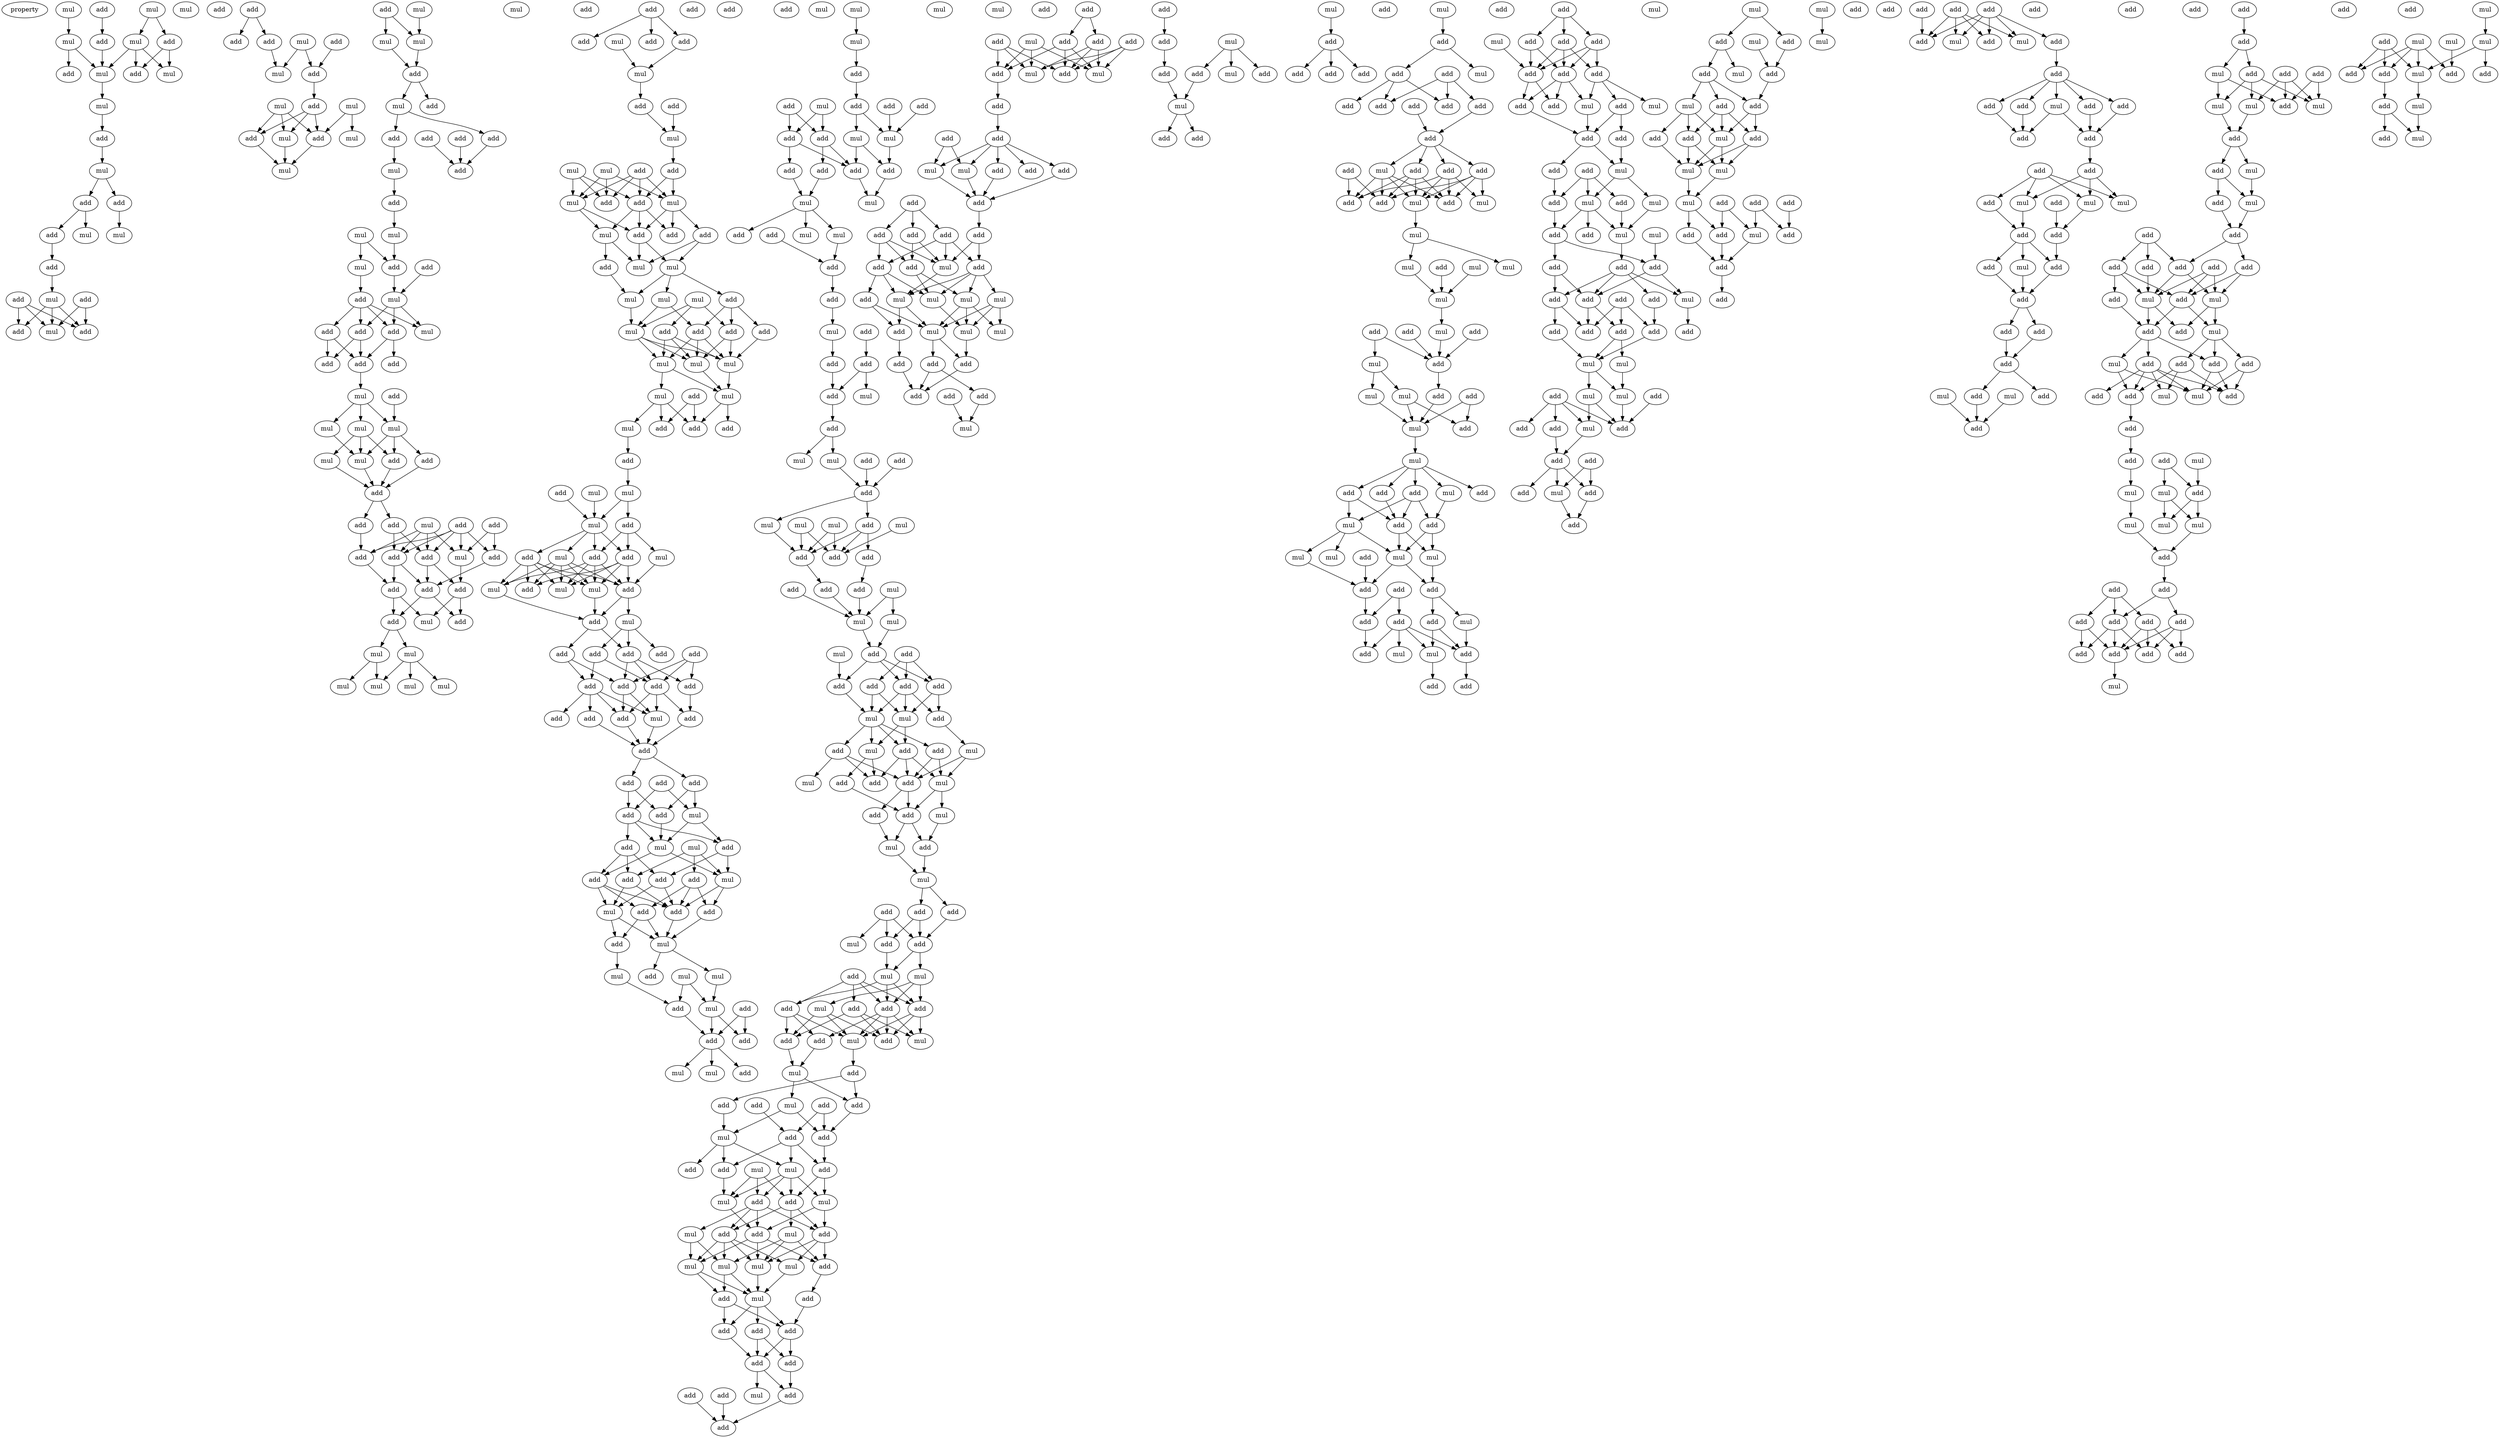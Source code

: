digraph {
    node [fontcolor=black]
    property [mul=2,lf=1.2]
    0 [ label = mul ];
    1 [ label = mul ];
    2 [ label = add ];
    3 [ label = mul ];
    4 [ label = add ];
    5 [ label = add ];
    6 [ label = mul ];
    7 [ label = mul ];
    8 [ label = add ];
    9 [ label = add ];
    10 [ label = mul ];
    11 [ label = mul ];
    12 [ label = add ];
    13 [ label = mul ];
    14 [ label = mul ];
    15 [ label = add ];
    16 [ label = add ];
    17 [ label = add ];
    18 [ label = mul ];
    19 [ label = mul ];
    20 [ label = add ];
    21 [ label = add ];
    22 [ label = mul ];
    23 [ label = add ];
    24 [ label = add ];
    25 [ label = add ];
    26 [ label = add ];
    27 [ label = mul ];
    28 [ label = add ];
    29 [ label = mul ];
    30 [ label = add ];
    31 [ label = add ];
    32 [ label = add ];
    33 [ label = add ];
    34 [ label = mul ];
    35 [ label = add ];
    36 [ label = mul ];
    37 [ label = mul ];
    38 [ label = add ];
    39 [ label = mul ];
    40 [ label = add ];
    41 [ label = mul ];
    42 [ label = mul ];
    43 [ label = add ];
    44 [ label = mul ];
    45 [ label = mul ];
    46 [ label = mul ];
    47 [ label = add ];
    48 [ label = mul ];
    49 [ label = add ];
    50 [ label = add ];
    51 [ label = add ];
    52 [ label = add ];
    53 [ label = add ];
    54 [ label = add ];
    55 [ label = mul ];
    56 [ label = add ];
    57 [ label = mul ];
    58 [ label = mul ];
    59 [ label = mul ];
    60 [ label = add ];
    61 [ label = add ];
    62 [ label = mul ];
    63 [ label = add ];
    64 [ label = mul ];
    65 [ label = add ];
    66 [ label = mul ];
    67 [ label = add ];
    68 [ label = add ];
    69 [ label = add ];
    70 [ label = add ];
    71 [ label = add ];
    72 [ label = add ];
    73 [ label = mul ];
    74 [ label = mul ];
    75 [ label = mul ];
    76 [ label = mul ];
    77 [ label = mul ];
    78 [ label = mul ];
    79 [ label = add ];
    80 [ label = add ];
    81 [ label = add ];
    82 [ label = add ];
    83 [ label = add ];
    84 [ label = add ];
    85 [ label = mul ];
    86 [ label = add ];
    87 [ label = mul ];
    88 [ label = add ];
    89 [ label = add ];
    90 [ label = add ];
    91 [ label = add ];
    92 [ label = add ];
    93 [ label = add ];
    94 [ label = add ];
    95 [ label = mul ];
    96 [ label = add ];
    97 [ label = add ];
    98 [ label = mul ];
    99 [ label = mul ];
    100 [ label = mul ];
    101 [ label = add ];
    102 [ label = mul ];
    103 [ label = mul ];
    104 [ label = mul ];
    105 [ label = add ];
    106 [ label = add ];
    107 [ label = add ];
    108 [ label = add ];
    109 [ label = mul ];
    110 [ label = mul ];
    111 [ label = add ];
    112 [ label = add ];
    113 [ label = mul ];
    114 [ label = mul ];
    115 [ label = mul ];
    116 [ label = add ];
    117 [ label = add ];
    118 [ label = add ];
    119 [ label = mul ];
    120 [ label = add ];
    121 [ label = mul ];
    122 [ label = add ];
    123 [ label = add ];
    124 [ label = mul ];
    125 [ label = add ];
    126 [ label = add ];
    127 [ label = add ];
    128 [ label = mul ];
    129 [ label = mul ];
    130 [ label = mul ];
    131 [ label = mul ];
    132 [ label = mul ];
    133 [ label = add ];
    134 [ label = add ];
    135 [ label = mul ];
    136 [ label = add ];
    137 [ label = add ];
    138 [ label = add ];
    139 [ label = mul ];
    140 [ label = mul ];
    141 [ label = mul ];
    142 [ label = mul ];
    143 [ label = mul ];
    144 [ label = add ];
    145 [ label = add ];
    146 [ label = add ];
    147 [ label = add ];
    148 [ label = mul ];
    149 [ label = add ];
    150 [ label = add ];
    151 [ label = add ];
    152 [ label = add ];
    153 [ label = mul ];
    154 [ label = mul ];
    155 [ label = add ];
    156 [ label = mul ];
    157 [ label = mul ];
    158 [ label = add ];
    159 [ label = add ];
    160 [ label = add ];
    161 [ label = mul ];
    162 [ label = add ];
    163 [ label = mul ];
    164 [ label = mul ];
    165 [ label = add ];
    166 [ label = mul ];
    167 [ label = add ];
    168 [ label = mul ];
    169 [ label = add ];
    170 [ label = add ];
    171 [ label = add ];
    172 [ label = add ];
    173 [ label = add ];
    174 [ label = add ];
    175 [ label = add ];
    176 [ label = add ];
    177 [ label = add ];
    178 [ label = add ];
    179 [ label = add ];
    180 [ label = mul ];
    181 [ label = add ];
    182 [ label = add ];
    183 [ label = add ];
    184 [ label = mul ];
    185 [ label = add ];
    186 [ label = add ];
    187 [ label = add ];
    188 [ label = add ];
    189 [ label = add ];
    190 [ label = mul ];
    191 [ label = mul ];
    192 [ label = add ];
    193 [ label = add ];
    194 [ label = mul ];
    195 [ label = add ];
    196 [ label = mul ];
    197 [ label = add ];
    198 [ label = add ];
    199 [ label = add ];
    200 [ label = mul ];
    201 [ label = add ];
    202 [ label = add ];
    203 [ label = add ];
    204 [ label = mul ];
    205 [ label = add ];
    206 [ label = mul ];
    207 [ label = mul ];
    208 [ label = add ];
    209 [ label = mul ];
    210 [ label = add ];
    211 [ label = mul ];
    212 [ label = add ];
    213 [ label = add ];
    214 [ label = add ];
    215 [ label = mul ];
    216 [ label = mul ];
    217 [ label = mul ];
    218 [ label = mul ];
    219 [ label = add ];
    220 [ label = mul ];
    221 [ label = add ];
    222 [ label = mul ];
    223 [ label = add ];
    224 [ label = add ];
    225 [ label = add ];
    226 [ label = add ];
    227 [ label = add ];
    228 [ label = mul ];
    229 [ label = mul ];
    230 [ label = add ];
    231 [ label = add ];
    232 [ label = add ];
    233 [ label = add ];
    234 [ label = add ];
    235 [ label = mul ];
    236 [ label = mul ];
    237 [ label = mul ];
    238 [ label = add ];
    239 [ label = mul ];
    240 [ label = mul ];
    241 [ label = add ];
    242 [ label = add ];
    243 [ label = add ];
    244 [ label = add ];
    245 [ label = mul ];
    246 [ label = add ];
    247 [ label = add ];
    248 [ label = mul ];
    249 [ label = add ];
    250 [ label = add ];
    251 [ label = add ];
    252 [ label = mul ];
    253 [ label = add ];
    254 [ label = add ];
    255 [ label = mul ];
    256 [ label = add ];
    257 [ label = mul ];
    258 [ label = mul ];
    259 [ label = mul ];
    260 [ label = add ];
    261 [ label = mul ];
    262 [ label = add ];
    263 [ label = add ];
    264 [ label = add ];
    265 [ label = add ];
    266 [ label = mul ];
    267 [ label = add ];
    268 [ label = add ];
    269 [ label = mul ];
    270 [ label = mul ];
    271 [ label = add ];
    272 [ label = add ];
    273 [ label = mul ];
    274 [ label = add ];
    275 [ label = add ];
    276 [ label = add ];
    277 [ label = add ];
    278 [ label = mul ];
    279 [ label = add ];
    280 [ label = mul ];
    281 [ label = add ];
    282 [ label = add ];
    283 [ label = mul ];
    284 [ label = add ];
    285 [ label = mul ];
    286 [ label = add ];
    287 [ label = mul ];
    288 [ label = add ];
    289 [ label = mul ];
    290 [ label = add ];
    291 [ label = add ];
    292 [ label = add ];
    293 [ label = mul ];
    294 [ label = add ];
    295 [ label = mul ];
    296 [ label = mul ];
    297 [ label = add ];
    298 [ label = add ];
    299 [ label = add ];
    300 [ label = mul ];
    301 [ label = add ];
    302 [ label = add ];
    303 [ label = add ];
    304 [ label = mul ];
    305 [ label = mul ];
    306 [ label = add ];
    307 [ label = mul ];
    308 [ label = add ];
    309 [ label = add ];
    310 [ label = add ];
    311 [ label = mul ];
    312 [ label = add ];
    313 [ label = add ];
    314 [ label = mul ];
    315 [ label = add ];
    316 [ label = add ];
    317 [ label = mul ];
    318 [ label = add ];
    319 [ label = add ];
    320 [ label = add ];
    321 [ label = add ];
    322 [ label = mul ];
    323 [ label = add ];
    324 [ label = add ];
    325 [ label = mul ];
    326 [ label = add ];
    327 [ label = mul ];
    328 [ label = add ];
    329 [ label = add ];
    330 [ label = mul ];
    331 [ label = mul ];
    332 [ label = add ];
    333 [ label = mul ];
    334 [ label = add ];
    335 [ label = mul ];
    336 [ label = add ];
    337 [ label = add ];
    338 [ label = mul ];
    339 [ label = add ];
    340 [ label = add ];
    341 [ label = mul ];
    342 [ label = mul ];
    343 [ label = mul ];
    344 [ label = mul ];
    345 [ label = add ];
    346 [ label = mul ];
    347 [ label = add ];
    348 [ label = add ];
    349 [ label = add ];
    350 [ label = add ];
    351 [ label = add ];
    352 [ label = add ];
    353 [ label = mul ];
    354 [ label = add ];
    355 [ label = add ];
    356 [ label = add ];
    357 [ label = add ];
    358 [ label = add ];
    359 [ label = add ];
    360 [ label = mul ];
    361 [ label = add ];
    362 [ label = add ];
    363 [ label = add ];
    364 [ label = mul ];
    365 [ label = add ];
    366 [ label = mul ];
    367 [ label = add ];
    368 [ label = add ];
    369 [ label = add ];
    370 [ label = add ];
    371 [ label = mul ];
    372 [ label = add ];
    373 [ label = mul ];
    374 [ label = add ];
    375 [ label = add ];
    376 [ label = add ];
    377 [ label = add ];
    378 [ label = add ];
    379 [ label = add ];
    380 [ label = add ];
    381 [ label = add ];
    382 [ label = add ];
    383 [ label = add ];
    384 [ label = add ];
    385 [ label = mul ];
    386 [ label = mul ];
    387 [ label = mul ];
    388 [ label = add ];
    389 [ label = mul ];
    390 [ label = mul ];
    391 [ label = mul ];
    392 [ label = add ];
    393 [ label = mul ];
    394 [ label = mul ];
    395 [ label = add ];
    396 [ label = add ];
    397 [ label = add ];
    398 [ label = add ];
    399 [ label = add ];
    400 [ label = add ];
    401 [ label = mul ];
    402 [ label = add ];
    403 [ label = mul ];
    404 [ label = add ];
    405 [ label = add ];
    406 [ label = mul ];
    407 [ label = add ];
    408 [ label = add ];
    409 [ label = mul ];
    410 [ label = add ];
    411 [ label = mul ];
    412 [ label = add ];
    413 [ label = add ];
    414 [ label = add ];
    415 [ label = add ];
    416 [ label = mul ];
    417 [ label = add ];
    418 [ label = add ];
    419 [ label = add ];
    420 [ label = mul ];
    421 [ label = add ];
    422 [ label = add ];
    423 [ label = add ];
    424 [ label = add ];
    425 [ label = add ];
    426 [ label = add ];
    427 [ label = add ];
    428 [ label = add ];
    429 [ label = add ];
    430 [ label = add ];
    431 [ label = add ];
    432 [ label = mul ];
    433 [ label = add ];
    434 [ label = add ];
    435 [ label = mul ];
    436 [ label = add ];
    437 [ label = add ];
    438 [ label = mul ];
    439 [ label = mul ];
    440 [ label = add ];
    441 [ label = mul ];
    442 [ label = add ];
    443 [ label = mul ];
    444 [ label = mul ];
    445 [ label = mul ];
    446 [ label = add ];
    447 [ label = add ];
    448 [ label = mul ];
    449 [ label = add ];
    450 [ label = mul ];
    451 [ label = add ];
    452 [ label = mul ];
    453 [ label = add ];
    454 [ label = add ];
    455 [ label = mul ];
    456 [ label = add ];
    457 [ label = mul ];
    458 [ label = mul ];
    459 [ label = mul ];
    460 [ label = add ];
    461 [ label = add ];
    462 [ label = add ];
    463 [ label = add ];
    464 [ label = mul ];
    465 [ label = add ];
    466 [ label = add ];
    467 [ label = mul ];
    468 [ label = mul ];
    469 [ label = add ];
    470 [ label = mul ];
    471 [ label = mul ];
    472 [ label = add ];
    473 [ label = add ];
    474 [ label = add ];
    475 [ label = add ];
    476 [ label = mul ];
    477 [ label = add ];
    478 [ label = add ];
    479 [ label = add ];
    480 [ label = mul ];
    481 [ label = mul ];
    482 [ label = add ];
    483 [ label = add ];
    484 [ label = add ];
    485 [ label = add ];
    486 [ label = add ];
    487 [ label = mul ];
    488 [ label = add ];
    489 [ label = add ];
    490 [ label = add ];
    491 [ label = add ];
    492 [ label = add ];
    493 [ label = mul ];
    494 [ label = add ];
    495 [ label = add ];
    496 [ label = mul ];
    497 [ label = add ];
    498 [ label = add ];
    499 [ label = add ];
    500 [ label = mul ];
    501 [ label = add ];
    502 [ label = add ];
    503 [ label = add ];
    504 [ label = mul ];
    505 [ label = mul ];
    506 [ label = add ];
    507 [ label = mul ];
    508 [ label = add ];
    509 [ label = add ];
    510 [ label = mul ];
    511 [ label = add ];
    512 [ label = add ];
    513 [ label = add ];
    514 [ label = add ];
    515 [ label = add ];
    516 [ label = add ];
    517 [ label = add ];
    518 [ label = mul ];
    519 [ label = add ];
    520 [ label = add ];
    521 [ label = add ];
    522 [ label = add ];
    523 [ label = add ];
    524 [ label = mul ];
    525 [ label = mul ];
    526 [ label = mul ];
    527 [ label = add ];
    528 [ label = add ];
    529 [ label = mul ];
    530 [ label = mul ];
    531 [ label = add ];
    532 [ label = mul ];
    533 [ label = add ];
    534 [ label = add ];
    535 [ label = add ];
    536 [ label = add ];
    537 [ label = add ];
    538 [ label = add ];
    539 [ label = mul ];
    540 [ label = add ];
    541 [ label = mul ];
    542 [ label = mul ];
    543 [ label = add ];
    544 [ label = mul ];
    545 [ label = add ];
    546 [ label = add ];
    547 [ label = add ];
    548 [ label = mul ];
    549 [ label = mul ];
    550 [ label = add ];
    551 [ label = add ];
    552 [ label = add ];
    553 [ label = mul ];
    554 [ label = add ];
    555 [ label = add ];
    556 [ label = mul ];
    557 [ label = add ];
    558 [ label = mul ];
    559 [ label = mul ];
    560 [ label = add ];
    561 [ label = add ];
    562 [ label = add ];
    563 [ label = mul ];
    564 [ label = mul ];
    565 [ label = add ];
    566 [ label = add ];
    567 [ label = add ];
    568 [ label = add ];
    569 [ label = add ];
    570 [ label = add ];
    571 [ label = add ];
    572 [ label = add ];
    573 [ label = add ];
    574 [ label = add ];
    575 [ label = mul ];
    576 [ label = mul ];
    577 [ label = add ];
    578 [ label = add ];
    579 [ label = add ];
    580 [ label = add ];
    581 [ label = add ];
    582 [ label = mul ];
    583 [ label = add ];
    584 [ label = add ];
    585 [ label = add ];
    586 [ label = add ];
    587 [ label = add ];
    588 [ label = add ];
    589 [ label = mul ];
    590 [ label = add ];
    591 [ label = mul ];
    592 [ label = add ];
    593 [ label = mul ];
    594 [ label = add ];
    595 [ label = add ];
    596 [ label = add ];
    597 [ label = mul ];
    598 [ label = add ];
    599 [ label = add ];
    600 [ label = add ];
    601 [ label = add ];
    602 [ label = add ];
    603 [ label = add ];
    604 [ label = add ];
    605 [ label = add ];
    606 [ label = mul ];
    607 [ label = mul ];
    608 [ label = add ];
    609 [ label = add ];
    610 [ label = add ];
    611 [ label = add ];
    612 [ label = add ];
    613 [ label = add ];
    614 [ label = add ];
    615 [ label = add ];
    616 [ label = mul ];
    617 [ label = add ];
    618 [ label = mul ];
    619 [ label = mul ];
    620 [ label = add ];
    621 [ label = mul ];
    622 [ label = add ];
    623 [ label = add ];
    624 [ label = add ];
    625 [ label = mul ];
    626 [ label = add ];
    627 [ label = mul ];
    628 [ label = add ];
    629 [ label = add ];
    630 [ label = add ];
    631 [ label = add ];
    632 [ label = add ];
    633 [ label = add ];
    634 [ label = add ];
    635 [ label = add ];
    636 [ label = add ];
    637 [ label = mul ];
    638 [ label = mul ];
    639 [ label = add ];
    640 [ label = add ];
    641 [ label = mul ];
    642 [ label = add ];
    643 [ label = add ];
    644 [ label = add ];
    645 [ label = add ];
    646 [ label = mul ];
    647 [ label = add ];
    648 [ label = add ];
    649 [ label = add ];
    650 [ label = mul ];
    651 [ label = mul ];
    652 [ label = add ];
    653 [ label = add ];
    654 [ label = add ];
    655 [ label = mul ];
    656 [ label = mul ];
    657 [ label = mul ];
    658 [ label = add ];
    659 [ label = mul ];
    660 [ label = mul ];
    661 [ label = mul ];
    662 [ label = add ];
    663 [ label = add ];
    664 [ label = add ];
    665 [ label = add ];
    666 [ label = add ];
    667 [ label = add ];
    668 [ label = add ];
    669 [ label = add ];
    670 [ label = add ];
    671 [ label = add ];
    672 [ label = add ];
    673 [ label = mul ];
    674 [ label = mul ];
    675 [ label = mul ];
    676 [ label = add ];
    677 [ label = mul ];
    678 [ label = mul ];
    679 [ label = mul ];
    680 [ label = add ];
    681 [ label = add ];
    682 [ label = add ];
    683 [ label = add ];
    684 [ label = mul ];
    685 [ label = add ];
    686 [ label = mul ];
    687 [ label = add ];
    0 -> 6 [ name = 0 ];
    1 -> 3 [ name = 1 ];
    1 -> 5 [ name = 2 ];
    2 -> 4 [ name = 3 ];
    3 -> 7 [ name = 4 ];
    3 -> 9 [ name = 5 ];
    3 -> 10 [ name = 6 ];
    4 -> 7 [ name = 7 ];
    5 -> 9 [ name = 8 ];
    5 -> 10 [ name = 9 ];
    6 -> 7 [ name = 10 ];
    6 -> 8 [ name = 11 ];
    7 -> 11 [ name = 12 ];
    11 -> 12 [ name = 13 ];
    12 -> 14 [ name = 14 ];
    14 -> 16 [ name = 15 ];
    14 -> 17 [ name = 16 ];
    16 -> 19 [ name = 17 ];
    16 -> 20 [ name = 18 ];
    17 -> 18 [ name = 19 ];
    20 -> 21 [ name = 20 ];
    21 -> 22 [ name = 21 ];
    22 -> 25 [ name = 22 ];
    22 -> 26 [ name = 23 ];
    22 -> 27 [ name = 24 ];
    23 -> 25 [ name = 25 ];
    23 -> 26 [ name = 26 ];
    23 -> 27 [ name = 27 ];
    24 -> 25 [ name = 28 ];
    24 -> 27 [ name = 29 ];
    28 -> 30 [ name = 30 ];
    28 -> 32 [ name = 31 ];
    29 -> 33 [ name = 32 ];
    29 -> 34 [ name = 33 ];
    31 -> 33 [ name = 34 ];
    32 -> 34 [ name = 35 ];
    33 -> 35 [ name = 36 ];
    35 -> 38 [ name = 37 ];
    35 -> 39 [ name = 38 ];
    35 -> 40 [ name = 39 ];
    36 -> 38 [ name = 40 ];
    36 -> 41 [ name = 41 ];
    37 -> 38 [ name = 42 ];
    37 -> 39 [ name = 43 ];
    37 -> 40 [ name = 44 ];
    38 -> 42 [ name = 45 ];
    39 -> 42 [ name = 46 ];
    40 -> 42 [ name = 47 ];
    43 -> 45 [ name = 48 ];
    43 -> 46 [ name = 49 ];
    44 -> 46 [ name = 50 ];
    45 -> 47 [ name = 51 ];
    46 -> 47 [ name = 52 ];
    47 -> 48 [ name = 53 ];
    47 -> 49 [ name = 54 ];
    48 -> 50 [ name = 55 ];
    48 -> 53 [ name = 56 ];
    50 -> 55 [ name = 57 ];
    51 -> 54 [ name = 58 ];
    52 -> 54 [ name = 59 ];
    53 -> 54 [ name = 60 ];
    55 -> 56 [ name = 61 ];
    56 -> 58 [ name = 62 ];
    57 -> 61 [ name = 63 ];
    57 -> 62 [ name = 64 ];
    58 -> 61 [ name = 65 ];
    60 -> 64 [ name = 66 ];
    61 -> 64 [ name = 67 ];
    62 -> 63 [ name = 68 ];
    63 -> 65 [ name = 69 ];
    63 -> 66 [ name = 70 ];
    63 -> 67 [ name = 71 ];
    63 -> 68 [ name = 72 ];
    64 -> 65 [ name = 73 ];
    64 -> 66 [ name = 74 ];
    64 -> 68 [ name = 75 ];
    65 -> 70 [ name = 76 ];
    65 -> 71 [ name = 77 ];
    67 -> 69 [ name = 78 ];
    67 -> 71 [ name = 79 ];
    68 -> 69 [ name = 80 ];
    68 -> 71 [ name = 81 ];
    71 -> 73 [ name = 82 ];
    72 -> 74 [ name = 83 ];
    73 -> 74 [ name = 84 ];
    73 -> 75 [ name = 85 ];
    73 -> 76 [ name = 86 ];
    74 -> 78 [ name = 87 ];
    74 -> 79 [ name = 88 ];
    74 -> 80 [ name = 89 ];
    75 -> 78 [ name = 90 ];
    76 -> 77 [ name = 91 ];
    76 -> 78 [ name = 92 ];
    76 -> 79 [ name = 93 ];
    77 -> 81 [ name = 94 ];
    78 -> 81 [ name = 95 ];
    79 -> 81 [ name = 96 ];
    80 -> 81 [ name = 97 ];
    81 -> 83 [ name = 98 ];
    81 -> 84 [ name = 99 ];
    82 -> 87 [ name = 100 ];
    82 -> 88 [ name = 101 ];
    82 -> 89 [ name = 102 ];
    82 -> 90 [ name = 103 ];
    82 -> 91 [ name = 104 ];
    83 -> 88 [ name = 105 ];
    83 -> 90 [ name = 106 ];
    84 -> 89 [ name = 107 ];
    85 -> 87 [ name = 108 ];
    85 -> 88 [ name = 109 ];
    85 -> 89 [ name = 110 ];
    85 -> 90 [ name = 111 ];
    86 -> 87 [ name = 112 ];
    86 -> 91 [ name = 113 ];
    87 -> 94 [ name = 114 ];
    88 -> 92 [ name = 115 ];
    88 -> 94 [ name = 116 ];
    89 -> 93 [ name = 117 ];
    90 -> 92 [ name = 118 ];
    90 -> 93 [ name = 119 ];
    91 -> 92 [ name = 120 ];
    92 -> 96 [ name = 121 ];
    92 -> 97 [ name = 122 ];
    93 -> 95 [ name = 123 ];
    93 -> 96 [ name = 124 ];
    94 -> 95 [ name = 125 ];
    94 -> 97 [ name = 126 ];
    96 -> 98 [ name = 127 ];
    96 -> 99 [ name = 128 ];
    98 -> 102 [ name = 129 ];
    98 -> 103 [ name = 130 ];
    98 -> 104 [ name = 131 ];
    99 -> 100 [ name = 132 ];
    99 -> 102 [ name = 133 ];
    105 -> 106 [ name = 134 ];
    105 -> 107 [ name = 135 ];
    105 -> 108 [ name = 136 ];
    106 -> 110 [ name = 137 ];
    109 -> 110 [ name = 138 ];
    110 -> 111 [ name = 139 ];
    111 -> 113 [ name = 140 ];
    112 -> 113 [ name = 141 ];
    113 -> 116 [ name = 142 ];
    114 -> 118 [ name = 143 ];
    114 -> 120 [ name = 144 ];
    114 -> 121 [ name = 145 ];
    115 -> 118 [ name = 146 ];
    115 -> 119 [ name = 147 ];
    115 -> 121 [ name = 148 ];
    116 -> 119 [ name = 149 ];
    116 -> 120 [ name = 150 ];
    117 -> 118 [ name = 151 ];
    117 -> 119 [ name = 152 ];
    117 -> 120 [ name = 153 ];
    117 -> 121 [ name = 154 ];
    119 -> 122 [ name = 155 ];
    119 -> 123 [ name = 156 ];
    119 -> 125 [ name = 157 ];
    120 -> 122 [ name = 158 ];
    120 -> 123 [ name = 159 ];
    120 -> 124 [ name = 160 ];
    121 -> 123 [ name = 161 ];
    121 -> 124 [ name = 162 ];
    123 -> 128 [ name = 163 ];
    123 -> 129 [ name = 164 ];
    124 -> 127 [ name = 165 ];
    124 -> 129 [ name = 166 ];
    125 -> 128 [ name = 167 ];
    125 -> 129 [ name = 168 ];
    127 -> 131 [ name = 169 ];
    128 -> 131 [ name = 170 ];
    128 -> 132 [ name = 171 ];
    128 -> 133 [ name = 172 ];
    130 -> 134 [ name = 173 ];
    130 -> 135 [ name = 174 ];
    130 -> 137 [ name = 175 ];
    131 -> 135 [ name = 176 ];
    132 -> 135 [ name = 177 ];
    132 -> 136 [ name = 178 ];
    133 -> 134 [ name = 179 ];
    133 -> 136 [ name = 180 ];
    133 -> 138 [ name = 181 ];
    134 -> 139 [ name = 182 ];
    134 -> 141 [ name = 183 ];
    135 -> 139 [ name = 184 ];
    135 -> 140 [ name = 185 ];
    135 -> 141 [ name = 186 ];
    136 -> 139 [ name = 187 ];
    136 -> 140 [ name = 188 ];
    136 -> 141 [ name = 189 ];
    137 -> 139 [ name = 190 ];
    137 -> 140 [ name = 191 ];
    137 -> 141 [ name = 192 ];
    138 -> 141 [ name = 193 ];
    139 -> 143 [ name = 194 ];
    140 -> 142 [ name = 195 ];
    140 -> 143 [ name = 196 ];
    141 -> 143 [ name = 197 ];
    142 -> 146 [ name = 198 ];
    142 -> 148 [ name = 199 ];
    142 -> 149 [ name = 200 ];
    143 -> 145 [ name = 201 ];
    143 -> 149 [ name = 202 ];
    144 -> 146 [ name = 203 ];
    144 -> 149 [ name = 204 ];
    148 -> 150 [ name = 205 ];
    150 -> 153 [ name = 206 ];
    152 -> 156 [ name = 207 ];
    153 -> 155 [ name = 208 ];
    153 -> 156 [ name = 209 ];
    154 -> 156 [ name = 210 ];
    155 -> 157 [ name = 211 ];
    155 -> 158 [ name = 212 ];
    155 -> 159 [ name = 213 ];
    156 -> 158 [ name = 214 ];
    156 -> 159 [ name = 215 ];
    156 -> 160 [ name = 216 ];
    156 -> 161 [ name = 217 ];
    157 -> 162 [ name = 218 ];
    158 -> 162 [ name = 219 ];
    158 -> 163 [ name = 220 ];
    158 -> 165 [ name = 221 ];
    158 -> 166 [ name = 222 ];
    159 -> 162 [ name = 223 ];
    159 -> 163 [ name = 224 ];
    159 -> 164 [ name = 225 ];
    159 -> 166 [ name = 226 ];
    160 -> 162 [ name = 227 ];
    160 -> 163 [ name = 228 ];
    160 -> 164 [ name = 229 ];
    160 -> 165 [ name = 230 ];
    160 -> 166 [ name = 231 ];
    161 -> 162 [ name = 232 ];
    161 -> 163 [ name = 233 ];
    161 -> 164 [ name = 234 ];
    161 -> 165 [ name = 235 ];
    161 -> 166 [ name = 236 ];
    162 -> 167 [ name = 237 ];
    162 -> 168 [ name = 238 ];
    163 -> 167 [ name = 239 ];
    164 -> 167 [ name = 240 ];
    167 -> 169 [ name = 241 ];
    167 -> 170 [ name = 242 ];
    168 -> 170 [ name = 243 ];
    168 -> 171 [ name = 244 ];
    168 -> 173 [ name = 245 ];
    169 -> 176 [ name = 246 ];
    169 -> 177 [ name = 247 ];
    170 -> 174 [ name = 248 ];
    170 -> 175 [ name = 249 ];
    170 -> 176 [ name = 250 ];
    172 -> 174 [ name = 251 ];
    172 -> 175 [ name = 252 ];
    172 -> 176 [ name = 253 ];
    173 -> 175 [ name = 254 ];
    173 -> 177 [ name = 255 ];
    174 -> 182 [ name = 256 ];
    175 -> 178 [ name = 257 ];
    175 -> 180 [ name = 258 ];
    175 -> 182 [ name = 259 ];
    176 -> 178 [ name = 260 ];
    176 -> 180 [ name = 261 ];
    177 -> 178 [ name = 262 ];
    177 -> 179 [ name = 263 ];
    177 -> 180 [ name = 264 ];
    177 -> 181 [ name = 265 ];
    178 -> 183 [ name = 266 ];
    180 -> 183 [ name = 267 ];
    181 -> 183 [ name = 268 ];
    182 -> 183 [ name = 269 ];
    183 -> 185 [ name = 270 ];
    183 -> 186 [ name = 271 ];
    185 -> 188 [ name = 272 ];
    185 -> 190 [ name = 273 ];
    186 -> 188 [ name = 274 ];
    186 -> 189 [ name = 275 ];
    187 -> 189 [ name = 276 ];
    187 -> 190 [ name = 277 ];
    188 -> 194 [ name = 278 ];
    189 -> 192 [ name = 279 ];
    189 -> 193 [ name = 280 ];
    189 -> 194 [ name = 281 ];
    190 -> 193 [ name = 282 ];
    190 -> 194 [ name = 283 ];
    191 -> 196 [ name = 284 ];
    191 -> 198 [ name = 285 ];
    191 -> 199 [ name = 286 ];
    192 -> 195 [ name = 287 ];
    192 -> 197 [ name = 288 ];
    192 -> 199 [ name = 289 ];
    193 -> 195 [ name = 290 ];
    193 -> 196 [ name = 291 ];
    194 -> 196 [ name = 292 ];
    194 -> 197 [ name = 293 ];
    195 -> 200 [ name = 294 ];
    195 -> 202 [ name = 295 ];
    196 -> 202 [ name = 296 ];
    196 -> 203 [ name = 297 ];
    197 -> 200 [ name = 298 ];
    197 -> 201 [ name = 299 ];
    197 -> 202 [ name = 300 ];
    198 -> 201 [ name = 301 ];
    198 -> 202 [ name = 302 ];
    198 -> 203 [ name = 303 ];
    199 -> 200 [ name = 304 ];
    199 -> 202 [ name = 305 ];
    200 -> 204 [ name = 306 ];
    200 -> 205 [ name = 307 ];
    201 -> 204 [ name = 308 ];
    201 -> 205 [ name = 309 ];
    202 -> 204 [ name = 310 ];
    203 -> 204 [ name = 311 ];
    204 -> 208 [ name = 312 ];
    204 -> 209 [ name = 313 ];
    205 -> 207 [ name = 314 ];
    206 -> 210 [ name = 315 ];
    206 -> 211 [ name = 316 ];
    207 -> 210 [ name = 317 ];
    209 -> 211 [ name = 318 ];
    210 -> 213 [ name = 319 ];
    211 -> 213 [ name = 320 ];
    211 -> 214 [ name = 321 ];
    212 -> 213 [ name = 322 ];
    212 -> 214 [ name = 323 ];
    213 -> 216 [ name = 324 ];
    213 -> 218 [ name = 325 ];
    213 -> 219 [ name = 326 ];
    215 -> 220 [ name = 327 ];
    220 -> 221 [ name = 328 ];
    221 -> 225 [ name = 329 ];
    222 -> 227 [ name = 330 ];
    222 -> 230 [ name = 331 ];
    223 -> 229 [ name = 332 ];
    224 -> 227 [ name = 333 ];
    224 -> 230 [ name = 334 ];
    225 -> 228 [ name = 335 ];
    225 -> 229 [ name = 336 ];
    226 -> 229 [ name = 337 ];
    227 -> 231 [ name = 338 ];
    227 -> 234 [ name = 339 ];
    228 -> 231 [ name = 340 ];
    228 -> 233 [ name = 341 ];
    229 -> 233 [ name = 342 ];
    230 -> 231 [ name = 343 ];
    230 -> 232 [ name = 344 ];
    231 -> 235 [ name = 345 ];
    232 -> 236 [ name = 346 ];
    233 -> 235 [ name = 347 ];
    234 -> 236 [ name = 348 ];
    236 -> 237 [ name = 349 ];
    236 -> 239 [ name = 350 ];
    236 -> 241 [ name = 351 ];
    238 -> 242 [ name = 352 ];
    239 -> 242 [ name = 353 ];
    242 -> 243 [ name = 354 ];
    243 -> 245 [ name = 355 ];
    244 -> 247 [ name = 356 ];
    245 -> 246 [ name = 357 ];
    246 -> 249 [ name = 358 ];
    247 -> 248 [ name = 359 ];
    247 -> 249 [ name = 360 ];
    249 -> 250 [ name = 361 ];
    250 -> 252 [ name = 362 ];
    250 -> 255 [ name = 363 ];
    253 -> 256 [ name = 364 ];
    254 -> 256 [ name = 365 ];
    255 -> 256 [ name = 366 ];
    256 -> 259 [ name = 367 ];
    256 -> 260 [ name = 368 ];
    257 -> 262 [ name = 369 ];
    257 -> 263 [ name = 370 ];
    258 -> 262 [ name = 371 ];
    258 -> 263 [ name = 372 ];
    259 -> 262 [ name = 373 ];
    260 -> 262 [ name = 374 ];
    260 -> 263 [ name = 375 ];
    260 -> 264 [ name = 376 ];
    261 -> 263 [ name = 377 ];
    262 -> 267 [ name = 378 ];
    264 -> 265 [ name = 379 ];
    265 -> 269 [ name = 380 ];
    266 -> 269 [ name = 381 ];
    266 -> 270 [ name = 382 ];
    267 -> 269 [ name = 383 ];
    268 -> 269 [ name = 384 ];
    269 -> 271 [ name = 385 ];
    270 -> 271 [ name = 386 ];
    271 -> 274 [ name = 387 ];
    271 -> 276 [ name = 388 ];
    271 -> 277 [ name = 389 ];
    272 -> 274 [ name = 390 ];
    272 -> 275 [ name = 391 ];
    272 -> 276 [ name = 392 ];
    273 -> 277 [ name = 393 ];
    274 -> 278 [ name = 394 ];
    274 -> 279 [ name = 395 ];
    275 -> 278 [ name = 396 ];
    275 -> 280 [ name = 397 ];
    276 -> 278 [ name = 398 ];
    276 -> 279 [ name = 399 ];
    276 -> 280 [ name = 400 ];
    277 -> 280 [ name = 401 ];
    278 -> 281 [ name = 402 ];
    278 -> 285 [ name = 403 ];
    279 -> 283 [ name = 404 ];
    280 -> 281 [ name = 405 ];
    280 -> 282 [ name = 406 ];
    280 -> 284 [ name = 407 ];
    280 -> 285 [ name = 408 ];
    281 -> 286 [ name = 409 ];
    281 -> 287 [ name = 410 ];
    281 -> 288 [ name = 411 ];
    282 -> 287 [ name = 412 ];
    282 -> 288 [ name = 413 ];
    283 -> 287 [ name = 414 ];
    283 -> 288 [ name = 415 ];
    284 -> 286 [ name = 416 ];
    284 -> 288 [ name = 417 ];
    284 -> 289 [ name = 418 ];
    285 -> 286 [ name = 419 ];
    285 -> 290 [ name = 420 ];
    287 -> 292 [ name = 421 ];
    287 -> 293 [ name = 422 ];
    288 -> 291 [ name = 423 ];
    288 -> 292 [ name = 424 ];
    290 -> 292 [ name = 425 ];
    291 -> 295 [ name = 426 ];
    292 -> 294 [ name = 427 ];
    292 -> 295 [ name = 428 ];
    293 -> 294 [ name = 429 ];
    294 -> 296 [ name = 430 ];
    295 -> 296 [ name = 431 ];
    296 -> 298 [ name = 432 ];
    296 -> 299 [ name = 433 ];
    297 -> 300 [ name = 434 ];
    297 -> 301 [ name = 435 ];
    297 -> 302 [ name = 436 ];
    298 -> 302 [ name = 437 ];
    299 -> 301 [ name = 438 ];
    299 -> 302 [ name = 439 ];
    301 -> 304 [ name = 440 ];
    302 -> 304 [ name = 441 ];
    302 -> 305 [ name = 442 ];
    303 -> 306 [ name = 443 ];
    303 -> 308 [ name = 444 ];
    303 -> 309 [ name = 445 ];
    303 -> 310 [ name = 446 ];
    304 -> 306 [ name = 447 ];
    304 -> 309 [ name = 448 ];
    304 -> 310 [ name = 449 ];
    305 -> 306 [ name = 450 ];
    305 -> 307 [ name = 451 ];
    305 -> 309 [ name = 452 ];
    306 -> 311 [ name = 453 ];
    306 -> 312 [ name = 454 ];
    306 -> 313 [ name = 455 ];
    306 -> 314 [ name = 456 ];
    307 -> 313 [ name = 457 ];
    307 -> 314 [ name = 458 ];
    307 -> 315 [ name = 459 ];
    308 -> 311 [ name = 460 ];
    308 -> 313 [ name = 461 ];
    308 -> 315 [ name = 462 ];
    309 -> 311 [ name = 463 ];
    309 -> 313 [ name = 464 ];
    309 -> 314 [ name = 465 ];
    310 -> 312 [ name = 466 ];
    310 -> 314 [ name = 467 ];
    310 -> 315 [ name = 468 ];
    312 -> 317 [ name = 469 ];
    314 -> 316 [ name = 470 ];
    315 -> 317 [ name = 471 ];
    316 -> 319 [ name = 472 ];
    316 -> 320 [ name = 473 ];
    317 -> 319 [ name = 474 ];
    317 -> 322 [ name = 475 ];
    318 -> 323 [ name = 476 ];
    318 -> 324 [ name = 477 ];
    319 -> 324 [ name = 478 ];
    320 -> 325 [ name = 479 ];
    321 -> 323 [ name = 480 ];
    322 -> 324 [ name = 481 ];
    322 -> 325 [ name = 482 ];
    323 -> 326 [ name = 483 ];
    323 -> 327 [ name = 484 ];
    323 -> 328 [ name = 485 ];
    324 -> 326 [ name = 486 ];
    325 -> 327 [ name = 487 ];
    325 -> 328 [ name = 488 ];
    325 -> 329 [ name = 489 ];
    326 -> 333 [ name = 490 ];
    326 -> 334 [ name = 491 ];
    327 -> 331 [ name = 492 ];
    327 -> 332 [ name = 493 ];
    327 -> 333 [ name = 494 ];
    327 -> 334 [ name = 495 ];
    328 -> 331 [ name = 496 ];
    330 -> 331 [ name = 497 ];
    330 -> 332 [ name = 498 ];
    330 -> 334 [ name = 499 ];
    331 -> 339 [ name = 500 ];
    332 -> 336 [ name = 501 ];
    332 -> 337 [ name = 502 ];
    332 -> 338 [ name = 503 ];
    332 -> 339 [ name = 504 ];
    333 -> 336 [ name = 505 ];
    333 -> 339 [ name = 506 ];
    334 -> 335 [ name = 507 ];
    334 -> 336 [ name = 508 ];
    334 -> 337 [ name = 509 ];
    335 -> 340 [ name = 510 ];
    335 -> 343 [ name = 511 ];
    335 -> 344 [ name = 512 ];
    336 -> 340 [ name = 513 ];
    336 -> 342 [ name = 514 ];
    336 -> 343 [ name = 515 ];
    337 -> 341 [ name = 516 ];
    337 -> 342 [ name = 517 ];
    337 -> 343 [ name = 518 ];
    337 -> 344 [ name = 519 ];
    338 -> 341 [ name = 520 ];
    338 -> 344 [ name = 521 ];
    339 -> 340 [ name = 522 ];
    339 -> 341 [ name = 523 ];
    339 -> 343 [ name = 524 ];
    340 -> 347 [ name = 525 ];
    341 -> 345 [ name = 526 ];
    341 -> 346 [ name = 527 ];
    342 -> 346 [ name = 528 ];
    343 -> 346 [ name = 529 ];
    344 -> 345 [ name = 530 ];
    344 -> 346 [ name = 531 ];
    345 -> 348 [ name = 532 ];
    345 -> 350 [ name = 533 ];
    346 -> 348 [ name = 534 ];
    346 -> 349 [ name = 535 ];
    346 -> 350 [ name = 536 ];
    347 -> 348 [ name = 537 ];
    348 -> 351 [ name = 538 ];
    348 -> 352 [ name = 539 ];
    349 -> 351 [ name = 540 ];
    349 -> 352 [ name = 541 ];
    350 -> 351 [ name = 542 ];
    351 -> 353 [ name = 543 ];
    351 -> 356 [ name = 544 ];
    352 -> 356 [ name = 545 ];
    354 -> 357 [ name = 546 ];
    355 -> 357 [ name = 547 ];
    356 -> 357 [ name = 548 ];
    358 -> 361 [ name = 549 ];
    358 -> 362 [ name = 550 ];
    359 -> 365 [ name = 551 ];
    359 -> 366 [ name = 552 ];
    359 -> 367 [ name = 553 ];
    360 -> 364 [ name = 554 ];
    360 -> 366 [ name = 555 ];
    360 -> 367 [ name = 556 ];
    361 -> 364 [ name = 557 ];
    361 -> 365 [ name = 558 ];
    361 -> 366 [ name = 559 ];
    362 -> 364 [ name = 560 ];
    362 -> 365 [ name = 561 ];
    362 -> 367 [ name = 562 ];
    363 -> 364 [ name = 563 ];
    363 -> 365 [ name = 564 ];
    363 -> 366 [ name = 565 ];
    367 -> 368 [ name = 566 ];
    368 -> 370 [ name = 567 ];
    369 -> 371 [ name = 568 ];
    369 -> 373 [ name = 569 ];
    370 -> 371 [ name = 570 ];
    370 -> 372 [ name = 571 ];
    370 -> 373 [ name = 572 ];
    370 -> 374 [ name = 573 ];
    370 -> 375 [ name = 574 ];
    371 -> 377 [ name = 575 ];
    372 -> 377 [ name = 576 ];
    373 -> 377 [ name = 577 ];
    374 -> 377 [ name = 578 ];
    376 -> 378 [ name = 579 ];
    376 -> 380 [ name = 580 ];
    376 -> 381 [ name = 581 ];
    377 -> 379 [ name = 582 ];
    378 -> 383 [ name = 583 ];
    378 -> 384 [ name = 584 ];
    378 -> 385 [ name = 585 ];
    379 -> 382 [ name = 586 ];
    379 -> 385 [ name = 587 ];
    380 -> 384 [ name = 588 ];
    380 -> 385 [ name = 589 ];
    381 -> 382 [ name = 590 ];
    381 -> 383 [ name = 591 ];
    381 -> 385 [ name = 592 ];
    382 -> 386 [ name = 593 ];
    382 -> 387 [ name = 594 ];
    382 -> 389 [ name = 595 ];
    382 -> 390 [ name = 596 ];
    383 -> 387 [ name = 597 ];
    383 -> 388 [ name = 598 ];
    383 -> 389 [ name = 599 ];
    384 -> 386 [ name = 600 ];
    384 -> 387 [ name = 601 ];
    385 -> 389 [ name = 602 ];
    386 -> 391 [ name = 603 ];
    386 -> 393 [ name = 604 ];
    386 -> 394 [ name = 605 ];
    387 -> 391 [ name = 606 ];
    388 -> 392 [ name = 607 ];
    388 -> 393 [ name = 608 ];
    389 -> 392 [ name = 609 ];
    389 -> 393 [ name = 610 ];
    390 -> 391 [ name = 611 ];
    390 -> 393 [ name = 612 ];
    390 -> 394 [ name = 613 ];
    391 -> 396 [ name = 614 ];
    392 -> 397 [ name = 615 ];
    393 -> 395 [ name = 616 ];
    393 -> 396 [ name = 617 ];
    395 -> 398 [ name = 618 ];
    395 -> 400 [ name = 619 ];
    396 -> 400 [ name = 620 ];
    397 -> 400 [ name = 621 ];
    398 -> 401 [ name = 622 ];
    399 -> 401 [ name = 623 ];
    402 -> 404 [ name = 624 ];
    403 -> 405 [ name = 625 ];
    403 -> 406 [ name = 626 ];
    403 -> 408 [ name = 627 ];
    404 -> 407 [ name = 628 ];
    405 -> 409 [ name = 629 ];
    407 -> 409 [ name = 630 ];
    409 -> 410 [ name = 631 ];
    409 -> 412 [ name = 632 ];
    411 -> 414 [ name = 633 ];
    414 -> 415 [ name = 634 ];
    414 -> 417 [ name = 635 ];
    414 -> 418 [ name = 636 ];
    416 -> 419 [ name = 637 ];
    419 -> 420 [ name = 638 ];
    419 -> 421 [ name = 639 ];
    421 -> 423 [ name = 640 ];
    421 -> 425 [ name = 641 ];
    421 -> 426 [ name = 642 ];
    422 -> 423 [ name = 643 ];
    422 -> 426 [ name = 644 ];
    422 -> 427 [ name = 645 ];
    424 -> 428 [ name = 646 ];
    427 -> 428 [ name = 647 ];
    428 -> 429 [ name = 648 ];
    428 -> 430 [ name = 649 ];
    428 -> 431 [ name = 650 ];
    428 -> 432 [ name = 651 ];
    429 -> 434 [ name = 652 ];
    429 -> 435 [ name = 653 ];
    429 -> 436 [ name = 654 ];
    429 -> 437 [ name = 655 ];
    430 -> 435 [ name = 656 ];
    430 -> 436 [ name = 657 ];
    430 -> 437 [ name = 658 ];
    430 -> 438 [ name = 659 ];
    431 -> 434 [ name = 660 ];
    431 -> 435 [ name = 661 ];
    431 -> 436 [ name = 662 ];
    431 -> 438 [ name = 663 ];
    432 -> 434 [ name = 664 ];
    432 -> 435 [ name = 665 ];
    432 -> 436 [ name = 666 ];
    432 -> 437 [ name = 667 ];
    433 -> 434 [ name = 668 ];
    433 -> 437 [ name = 669 ];
    435 -> 439 [ name = 670 ];
    439 -> 441 [ name = 671 ];
    439 -> 443 [ name = 672 ];
    441 -> 445 [ name = 673 ];
    442 -> 445 [ name = 674 ];
    444 -> 445 [ name = 675 ];
    445 -> 448 [ name = 676 ];
    446 -> 451 [ name = 677 ];
    447 -> 450 [ name = 678 ];
    447 -> 451 [ name = 679 ];
    448 -> 451 [ name = 680 ];
    449 -> 451 [ name = 681 ];
    450 -> 452 [ name = 682 ];
    450 -> 455 [ name = 683 ];
    451 -> 453 [ name = 684 ];
    452 -> 456 [ name = 685 ];
    452 -> 457 [ name = 686 ];
    453 -> 457 [ name = 687 ];
    454 -> 456 [ name = 688 ];
    454 -> 457 [ name = 689 ];
    455 -> 457 [ name = 690 ];
    457 -> 458 [ name = 691 ];
    458 -> 459 [ name = 692 ];
    458 -> 460 [ name = 693 ];
    458 -> 461 [ name = 694 ];
    458 -> 462 [ name = 695 ];
    458 -> 463 [ name = 696 ];
    459 -> 466 [ name = 697 ];
    460 -> 464 [ name = 698 ];
    460 -> 465 [ name = 699 ];
    460 -> 466 [ name = 700 ];
    462 -> 464 [ name = 701 ];
    462 -> 465 [ name = 702 ];
    463 -> 465 [ name = 703 ];
    464 -> 468 [ name = 704 ];
    464 -> 470 [ name = 705 ];
    464 -> 471 [ name = 706 ];
    465 -> 467 [ name = 707 ];
    465 -> 471 [ name = 708 ];
    466 -> 467 [ name = 709 ];
    466 -> 471 [ name = 710 ];
    467 -> 474 [ name = 711 ];
    468 -> 473 [ name = 712 ];
    469 -> 473 [ name = 713 ];
    471 -> 473 [ name = 714 ];
    471 -> 474 [ name = 715 ];
    472 -> 477 [ name = 716 ];
    472 -> 478 [ name = 717 ];
    473 -> 477 [ name = 718 ];
    474 -> 475 [ name = 719 ];
    474 -> 476 [ name = 720 ];
    475 -> 480 [ name = 721 ];
    475 -> 482 [ name = 722 ];
    476 -> 482 [ name = 723 ];
    477 -> 479 [ name = 724 ];
    478 -> 479 [ name = 725 ];
    478 -> 480 [ name = 726 ];
    478 -> 481 [ name = 727 ];
    478 -> 482 [ name = 728 ];
    480 -> 483 [ name = 729 ];
    482 -> 484 [ name = 730 ];
    485 -> 486 [ name = 731 ];
    485 -> 488 [ name = 732 ];
    485 -> 489 [ name = 733 ];
    486 -> 490 [ name = 734 ];
    486 -> 491 [ name = 735 ];
    486 -> 492 [ name = 736 ];
    487 -> 490 [ name = 737 ];
    488 -> 490 [ name = 738 ];
    488 -> 491 [ name = 739 ];
    488 -> 492 [ name = 740 ];
    489 -> 490 [ name = 741 ];
    489 -> 492 [ name = 742 ];
    490 -> 494 [ name = 743 ];
    490 -> 497 [ name = 744 ];
    491 -> 493 [ name = 745 ];
    491 -> 495 [ name = 746 ];
    491 -> 496 [ name = 747 ];
    492 -> 493 [ name = 748 ];
    492 -> 494 [ name = 749 ];
    492 -> 497 [ name = 750 ];
    493 -> 499 [ name = 751 ];
    495 -> 498 [ name = 752 ];
    495 -> 499 [ name = 753 ];
    497 -> 499 [ name = 754 ];
    498 -> 500 [ name = 755 ];
    499 -> 500 [ name = 756 ];
    499 -> 501 [ name = 757 ];
    500 -> 504 [ name = 758 ];
    500 -> 505 [ name = 759 ];
    501 -> 506 [ name = 760 ];
    502 -> 503 [ name = 761 ];
    502 -> 504 [ name = 762 ];
    502 -> 506 [ name = 763 ];
    503 -> 507 [ name = 764 ];
    504 -> 507 [ name = 765 ];
    504 -> 508 [ name = 766 ];
    504 -> 509 [ name = 767 ];
    505 -> 507 [ name = 768 ];
    506 -> 508 [ name = 769 ];
    507 -> 512 [ name = 770 ];
    508 -> 511 [ name = 771 ];
    508 -> 513 [ name = 772 ];
    510 -> 513 [ name = 773 ];
    511 -> 515 [ name = 774 ];
    511 -> 517 [ name = 775 ];
    512 -> 515 [ name = 776 ];
    512 -> 516 [ name = 777 ];
    512 -> 517 [ name = 778 ];
    512 -> 518 [ name = 779 ];
    513 -> 515 [ name = 780 ];
    513 -> 518 [ name = 781 ];
    514 -> 521 [ name = 782 ];
    514 -> 522 [ name = 783 ];
    514 -> 523 [ name = 784 ];
    515 -> 522 [ name = 785 ];
    515 -> 523 [ name = 786 ];
    516 -> 521 [ name = 787 ];
    517 -> 519 [ name = 788 ];
    517 -> 522 [ name = 789 ];
    518 -> 520 [ name = 790 ];
    519 -> 525 [ name = 791 ];
    521 -> 525 [ name = 792 ];
    523 -> 524 [ name = 793 ];
    523 -> 525 [ name = 794 ];
    524 -> 529 [ name = 795 ];
    525 -> 526 [ name = 796 ];
    525 -> 529 [ name = 797 ];
    526 -> 530 [ name = 798 ];
    526 -> 531 [ name = 799 ];
    527 -> 531 [ name = 800 ];
    528 -> 530 [ name = 801 ];
    528 -> 531 [ name = 802 ];
    528 -> 533 [ name = 803 ];
    528 -> 534 [ name = 804 ];
    529 -> 531 [ name = 805 ];
    530 -> 536 [ name = 806 ];
    534 -> 536 [ name = 807 ];
    535 -> 538 [ name = 808 ];
    535 -> 539 [ name = 809 ];
    536 -> 537 [ name = 810 ];
    536 -> 538 [ name = 811 ];
    536 -> 539 [ name = 812 ];
    538 -> 540 [ name = 813 ];
    539 -> 540 [ name = 814 ];
    541 -> 543 [ name = 815 ];
    541 -> 546 [ name = 816 ];
    542 -> 547 [ name = 817 ];
    543 -> 548 [ name = 818 ];
    543 -> 550 [ name = 819 ];
    544 -> 549 [ name = 820 ];
    546 -> 547 [ name = 821 ];
    547 -> 551 [ name = 822 ];
    550 -> 551 [ name = 823 ];
    550 -> 552 [ name = 824 ];
    550 -> 553 [ name = 825 ];
    551 -> 554 [ name = 826 ];
    551 -> 556 [ name = 827 ];
    552 -> 554 [ name = 828 ];
    552 -> 556 [ name = 829 ];
    552 -> 557 [ name = 830 ];
    553 -> 555 [ name = 831 ];
    553 -> 556 [ name = 832 ];
    553 -> 557 [ name = 833 ];
    554 -> 558 [ name = 834 ];
    554 -> 559 [ name = 835 ];
    555 -> 558 [ name = 836 ];
    556 -> 558 [ name = 837 ];
    556 -> 559 [ name = 838 ];
    557 -> 558 [ name = 839 ];
    557 -> 559 [ name = 840 ];
    558 -> 563 [ name = 841 ];
    559 -> 563 [ name = 842 ];
    560 -> 564 [ name = 843 ];
    560 -> 567 [ name = 844 ];
    561 -> 564 [ name = 845 ];
    561 -> 566 [ name = 846 ];
    562 -> 567 [ name = 847 ];
    563 -> 565 [ name = 848 ];
    563 -> 566 [ name = 849 ];
    564 -> 568 [ name = 850 ];
    565 -> 568 [ name = 851 ];
    566 -> 568 [ name = 852 ];
    568 -> 569 [ name = 853 ];
    571 -> 574 [ name = 854 ];
    571 -> 575 [ name = 855 ];
    571 -> 576 [ name = 856 ];
    571 -> 577 [ name = 857 ];
    572 -> 574 [ name = 858 ];
    573 -> 574 [ name = 859 ];
    573 -> 575 [ name = 860 ];
    573 -> 576 [ name = 861 ];
    573 -> 577 [ name = 862 ];
    573 -> 578 [ name = 863 ];
    578 -> 579 [ name = 864 ];
    579 -> 580 [ name = 865 ];
    579 -> 581 [ name = 866 ];
    579 -> 582 [ name = 867 ];
    579 -> 583 [ name = 868 ];
    579 -> 584 [ name = 869 ];
    580 -> 585 [ name = 870 ];
    581 -> 585 [ name = 871 ];
    582 -> 585 [ name = 872 ];
    582 -> 586 [ name = 873 ];
    583 -> 586 [ name = 874 ];
    584 -> 586 [ name = 875 ];
    586 -> 588 [ name = 876 ];
    587 -> 589 [ name = 877 ];
    587 -> 590 [ name = 878 ];
    587 -> 591 [ name = 879 ];
    587 -> 593 [ name = 880 ];
    588 -> 589 [ name = 881 ];
    588 -> 591 [ name = 882 ];
    588 -> 593 [ name = 883 ];
    589 -> 594 [ name = 884 ];
    590 -> 595 [ name = 885 ];
    591 -> 595 [ name = 886 ];
    592 -> 594 [ name = 887 ];
    594 -> 599 [ name = 888 ];
    595 -> 597 [ name = 889 ];
    595 -> 598 [ name = 890 ];
    595 -> 599 [ name = 891 ];
    597 -> 600 [ name = 892 ];
    598 -> 600 [ name = 893 ];
    599 -> 600 [ name = 894 ];
    600 -> 601 [ name = 895 ];
    600 -> 603 [ name = 896 ];
    601 -> 604 [ name = 897 ];
    603 -> 604 [ name = 898 ];
    604 -> 605 [ name = 899 ];
    604 -> 608 [ name = 900 ];
    605 -> 609 [ name = 901 ];
    606 -> 609 [ name = 902 ];
    607 -> 609 [ name = 903 ];
    611 -> 613 [ name = 904 ];
    613 -> 615 [ name = 905 ];
    613 -> 616 [ name = 906 ];
    614 -> 620 [ name = 907 ];
    614 -> 621 [ name = 908 ];
    615 -> 618 [ name = 909 ];
    615 -> 619 [ name = 910 ];
    615 -> 621 [ name = 911 ];
    616 -> 618 [ name = 912 ];
    616 -> 620 [ name = 913 ];
    617 -> 619 [ name = 914 ];
    617 -> 620 [ name = 915 ];
    617 -> 621 [ name = 916 ];
    618 -> 622 [ name = 917 ];
    619 -> 622 [ name = 918 ];
    622 -> 624 [ name = 919 ];
    622 -> 625 [ name = 920 ];
    624 -> 626 [ name = 921 ];
    624 -> 627 [ name = 922 ];
    625 -> 627 [ name = 923 ];
    626 -> 628 [ name = 924 ];
    627 -> 628 [ name = 925 ];
    628 -> 632 [ name = 926 ];
    628 -> 634 [ name = 927 ];
    629 -> 630 [ name = 928 ];
    629 -> 631 [ name = 929 ];
    629 -> 634 [ name = 930 ];
    630 -> 637 [ name = 931 ];
    631 -> 635 [ name = 932 ];
    631 -> 636 [ name = 933 ];
    631 -> 637 [ name = 934 ];
    632 -> 635 [ name = 935 ];
    632 -> 638 [ name = 936 ];
    633 -> 635 [ name = 937 ];
    633 -> 637 [ name = 938 ];
    633 -> 638 [ name = 939 ];
    634 -> 637 [ name = 940 ];
    634 -> 638 [ name = 941 ];
    635 -> 640 [ name = 942 ];
    635 -> 641 [ name = 943 ];
    636 -> 640 [ name = 944 ];
    637 -> 639 [ name = 945 ];
    637 -> 640 [ name = 946 ];
    638 -> 639 [ name = 947 ];
    638 -> 641 [ name = 948 ];
    640 -> 642 [ name = 949 ];
    640 -> 643 [ name = 950 ];
    640 -> 646 [ name = 951 ];
    641 -> 643 [ name = 952 ];
    641 -> 644 [ name = 953 ];
    641 -> 645 [ name = 954 ];
    642 -> 647 [ name = 955 ];
    642 -> 648 [ name = 956 ];
    642 -> 649 [ name = 957 ];
    642 -> 650 [ name = 958 ];
    642 -> 651 [ name = 959 ];
    643 -> 649 [ name = 960 ];
    643 -> 650 [ name = 961 ];
    644 -> 647 [ name = 962 ];
    644 -> 649 [ name = 963 ];
    644 -> 651 [ name = 964 ];
    645 -> 649 [ name = 965 ];
    645 -> 650 [ name = 966 ];
    646 -> 647 [ name = 967 ];
    646 -> 650 [ name = 968 ];
    647 -> 652 [ name = 969 ];
    652 -> 653 [ name = 970 ];
    653 -> 657 [ name = 971 ];
    654 -> 656 [ name = 972 ];
    654 -> 658 [ name = 973 ];
    655 -> 658 [ name = 974 ];
    656 -> 659 [ name = 975 ];
    656 -> 661 [ name = 976 ];
    657 -> 660 [ name = 977 ];
    658 -> 659 [ name = 978 ];
    658 -> 661 [ name = 979 ];
    660 -> 662 [ name = 980 ];
    661 -> 662 [ name = 981 ];
    662 -> 664 [ name = 982 ];
    663 -> 666 [ name = 983 ];
    663 -> 667 [ name = 984 ];
    663 -> 668 [ name = 985 ];
    664 -> 665 [ name = 986 ];
    664 -> 666 [ name = 987 ];
    665 -> 669 [ name = 988 ];
    665 -> 670 [ name = 989 ];
    665 -> 672 [ name = 990 ];
    666 -> 669 [ name = 991 ];
    666 -> 671 [ name = 992 ];
    666 -> 672 [ name = 993 ];
    667 -> 669 [ name = 994 ];
    667 -> 670 [ name = 995 ];
    667 -> 672 [ name = 996 ];
    668 -> 669 [ name = 997 ];
    668 -> 671 [ name = 998 ];
    669 -> 673 [ name = 999 ];
    674 -> 677 [ name = 1000 ];
    675 -> 679 [ name = 1001 ];
    675 -> 680 [ name = 1002 ];
    675 -> 681 [ name = 1003 ];
    675 -> 683 [ name = 1004 ];
    676 -> 679 [ name = 1005 ];
    676 -> 681 [ name = 1006 ];
    676 -> 683 [ name = 1007 ];
    677 -> 679 [ name = 1008 ];
    677 -> 682 [ name = 1009 ];
    678 -> 680 [ name = 1010 ];
    679 -> 684 [ name = 1011 ];
    681 -> 685 [ name = 1012 ];
    684 -> 686 [ name = 1013 ];
    685 -> 686 [ name = 1014 ];
    685 -> 687 [ name = 1015 ];
}
